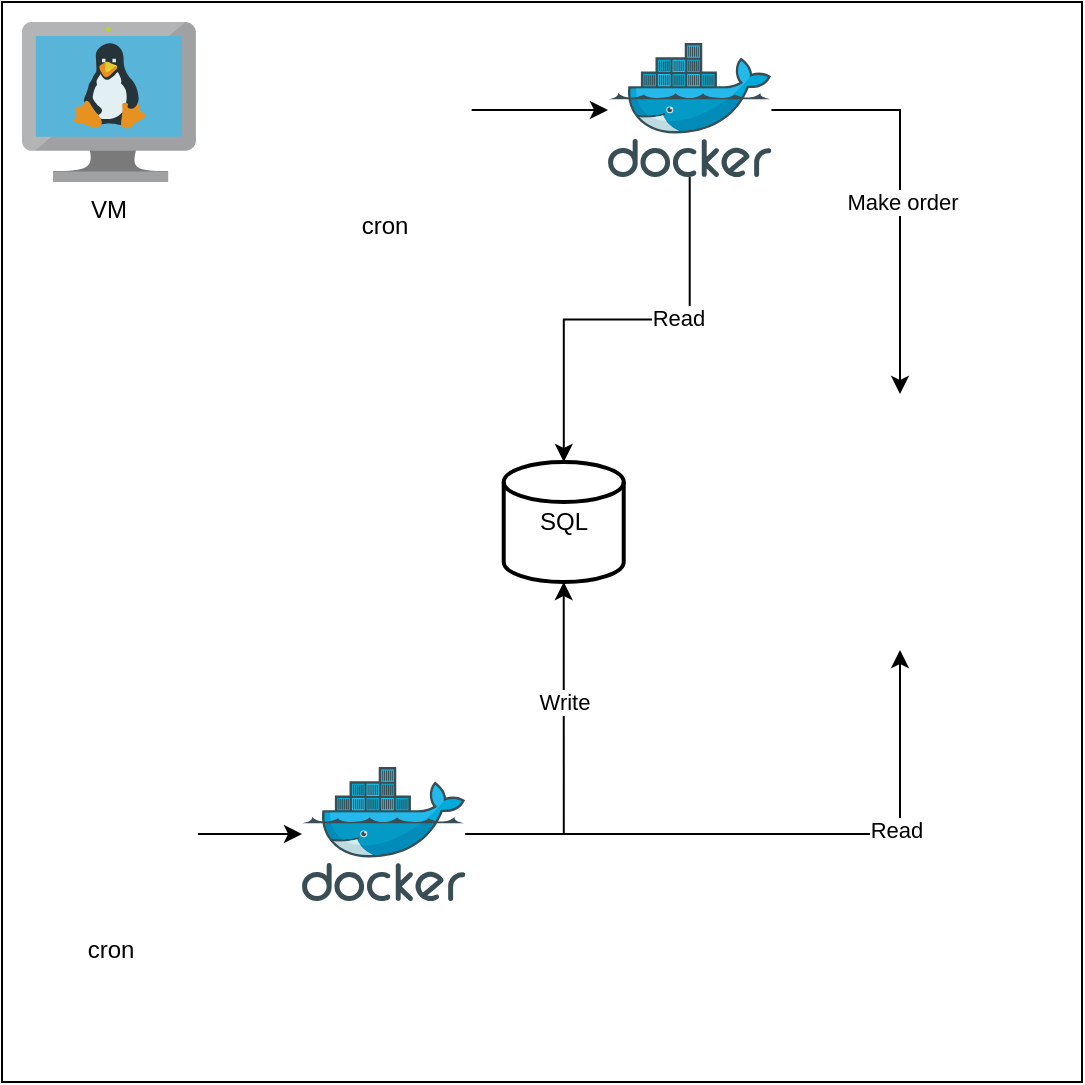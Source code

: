 <mxfile version="14.1.1" type="github"><diagram id="iql0-8PI3sI0kKFZU8wK" name="Page-1"><mxGraphModel dx="1166" dy="721" grid="1" gridSize="10" guides="1" tooltips="1" connect="1" arrows="1" fold="1" page="1" pageScale="1" pageWidth="850" pageHeight="1100" background="#ffffff" math="0" shadow="0"><root><mxCell id="0"/><mxCell id="1" parent="0"/><mxCell id="EYsVwGIUD0XulRsIdth6-1" value="" style="whiteSpace=wrap;html=1;aspect=fixed;" vertex="1" parent="1"><mxGeometry x="40" y="40" width="540" height="540" as="geometry"/></mxCell><mxCell id="EYsVwGIUD0XulRsIdth6-2" value="VM" style="aspect=fixed;html=1;points=[];align=center;image;fontSize=12;image=img/lib/mscae/VM_Linux.svg;" vertex="1" parent="1"><mxGeometry x="50" y="50" width="86.96" height="80" as="geometry"/></mxCell><mxCell id="EYsVwGIUD0XulRsIdth6-3" value="SQL" style="strokeWidth=2;html=1;shape=mxgraph.flowchart.database;whiteSpace=wrap;" vertex="1" parent="1"><mxGeometry x="290.86" y="270" width="60" height="60" as="geometry"/></mxCell><mxCell id="EYsVwGIUD0XulRsIdth6-6" value="" style="shape=image;html=1;verticalAlign=top;verticalLabelPosition=bottom;labelBackgroundColor=#ffffff;imageAspect=0;aspect=fixed;image=https://cdn0.iconfinder.com/data/icons/business-collection-2027/58/coin-10-128.png" vertex="1" parent="1"><mxGeometry x="425" y="236" width="128" height="128" as="geometry"/></mxCell><mxCell id="EYsVwGIUD0XulRsIdth6-11" value="" style="edgeStyle=orthogonalEdgeStyle;rounded=0;orthogonalLoop=1;jettySize=auto;html=1;" edge="1" parent="1" source="EYsVwGIUD0XulRsIdth6-7" target="EYsVwGIUD0XulRsIdth6-10"><mxGeometry relative="1" as="geometry"/></mxCell><mxCell id="EYsVwGIUD0XulRsIdth6-7" value="cron" style="shape=image;html=1;verticalAlign=top;verticalLabelPosition=bottom;labelBackgroundColor=#ffffff;imageAspect=0;aspect=fixed;image=https://cdn1.iconfinder.com/data/icons/Futurosoft%20Icons%200.5.2/128x128/apps/clock.png" vertex="1" parent="1"><mxGeometry x="50.0" y="412" width="88" height="88" as="geometry"/></mxCell><mxCell id="EYsVwGIUD0XulRsIdth6-17" style="edgeStyle=orthogonalEdgeStyle;rounded=0;orthogonalLoop=1;jettySize=auto;html=1;entryX=0.5;entryY=1;entryDx=0;entryDy=0;" edge="1" parent="1" source="EYsVwGIUD0XulRsIdth6-10" target="EYsVwGIUD0XulRsIdth6-6"><mxGeometry relative="1" as="geometry"/></mxCell><mxCell id="EYsVwGIUD0XulRsIdth6-19" value="Read" style="edgeLabel;html=1;align=center;verticalAlign=middle;resizable=0;points=[];" vertex="1" connectable="0" parent="EYsVwGIUD0XulRsIdth6-17"><mxGeometry x="0.418" y="2" relative="1" as="geometry"><mxPoint as="offset"/></mxGeometry></mxCell><mxCell id="EYsVwGIUD0XulRsIdth6-20" style="edgeStyle=orthogonalEdgeStyle;rounded=0;orthogonalLoop=1;jettySize=auto;html=1;entryX=0.5;entryY=1;entryDx=0;entryDy=0;entryPerimeter=0;" edge="1" parent="1" source="EYsVwGIUD0XulRsIdth6-10" target="EYsVwGIUD0XulRsIdth6-3"><mxGeometry relative="1" as="geometry"/></mxCell><mxCell id="EYsVwGIUD0XulRsIdth6-22" value="Write" style="edgeLabel;html=1;align=center;verticalAlign=middle;resizable=0;points=[];" vertex="1" connectable="0" parent="EYsVwGIUD0XulRsIdth6-20"><mxGeometry x="0.317" relative="1" as="geometry"><mxPoint as="offset"/></mxGeometry></mxCell><mxCell id="EYsVwGIUD0XulRsIdth6-10" value="" style="aspect=fixed;html=1;points=[];align=center;image;fontSize=12;image=img/lib/mscae/Docker.svg;" vertex="1" parent="1"><mxGeometry x="190" y="422.5" width="81.71" height="67" as="geometry"/></mxCell><mxCell id="EYsVwGIUD0XulRsIdth6-26" value="" style="edgeStyle=orthogonalEdgeStyle;rounded=0;orthogonalLoop=1;jettySize=auto;html=1;" edge="1" parent="1" source="EYsVwGIUD0XulRsIdth6-23" target="EYsVwGIUD0XulRsIdth6-25"><mxGeometry relative="1" as="geometry"/></mxCell><mxCell id="EYsVwGIUD0XulRsIdth6-23" value="cron" style="shape=image;html=1;verticalAlign=top;verticalLabelPosition=bottom;labelBackgroundColor=#ffffff;imageAspect=0;aspect=fixed;image=https://cdn1.iconfinder.com/data/icons/Futurosoft%20Icons%200.5.2/128x128/apps/clock.png" vertex="1" parent="1"><mxGeometry x="186.85" y="50" width="88" height="88" as="geometry"/></mxCell><mxCell id="EYsVwGIUD0XulRsIdth6-27" style="edgeStyle=orthogonalEdgeStyle;rounded=0;orthogonalLoop=1;jettySize=auto;html=1;" edge="1" parent="1" source="EYsVwGIUD0XulRsIdth6-25" target="EYsVwGIUD0XulRsIdth6-3"><mxGeometry relative="1" as="geometry"/></mxCell><mxCell id="EYsVwGIUD0XulRsIdth6-28" value="Read" style="edgeLabel;html=1;align=center;verticalAlign=middle;resizable=0;points=[];" vertex="1" connectable="0" parent="EYsVwGIUD0XulRsIdth6-27"><mxGeometry x="-0.249" y="-1" relative="1" as="geometry"><mxPoint as="offset"/></mxGeometry></mxCell><mxCell id="EYsVwGIUD0XulRsIdth6-29" style="edgeStyle=orthogonalEdgeStyle;rounded=0;orthogonalLoop=1;jettySize=auto;html=1;entryX=0.5;entryY=0;entryDx=0;entryDy=0;" edge="1" parent="1" source="EYsVwGIUD0XulRsIdth6-25" target="EYsVwGIUD0XulRsIdth6-6"><mxGeometry relative="1" as="geometry"/></mxCell><mxCell id="EYsVwGIUD0XulRsIdth6-30" value="Make order" style="edgeLabel;html=1;align=center;verticalAlign=middle;resizable=0;points=[];" vertex="1" connectable="0" parent="EYsVwGIUD0XulRsIdth6-29"><mxGeometry x="0.069" y="1" relative="1" as="geometry"><mxPoint as="offset"/></mxGeometry></mxCell><mxCell id="EYsVwGIUD0XulRsIdth6-25" value="" style="aspect=fixed;html=1;points=[];align=center;image;fontSize=12;image=img/lib/mscae/Docker.svg;" vertex="1" parent="1"><mxGeometry x="343" y="60.5" width="81.71" height="67" as="geometry"/></mxCell></root></mxGraphModel></diagram></mxfile>